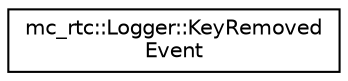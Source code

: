 digraph "Graphical Class Hierarchy"
{
 // INTERACTIVE_SVG=YES
  edge [fontname="Helvetica",fontsize="10",labelfontname="Helvetica",labelfontsize="10"];
  node [fontname="Helvetica",fontsize="10",shape=record];
  rankdir="LR";
  Node0 [label="mc_rtc::Logger::KeyRemoved\lEvent",height=0.2,width=0.4,color="black", fillcolor="white", style="filled",URL="$structmc__rtc_1_1Logger_1_1KeyRemovedEvent.html",tooltip="Data for a key removed event. "];
}

